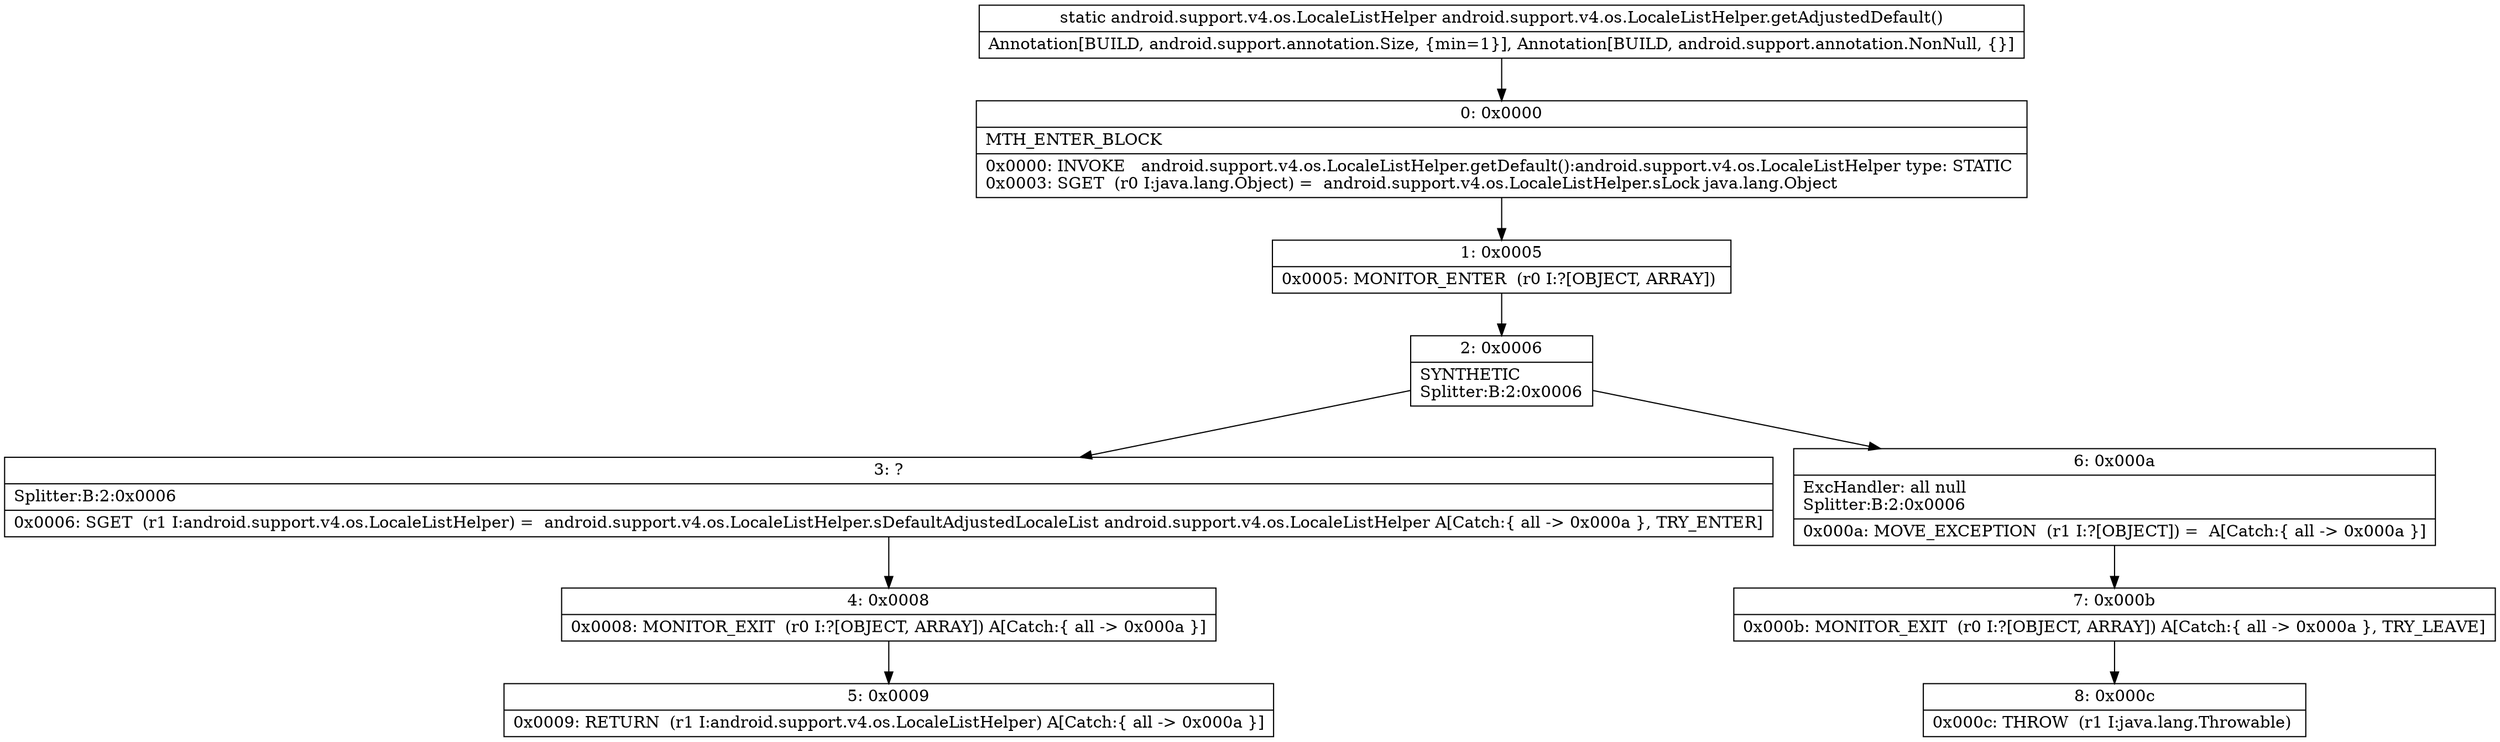 digraph "CFG forandroid.support.v4.os.LocaleListHelper.getAdjustedDefault()Landroid\/support\/v4\/os\/LocaleListHelper;" {
Node_0 [shape=record,label="{0\:\ 0x0000|MTH_ENTER_BLOCK\l|0x0000: INVOKE   android.support.v4.os.LocaleListHelper.getDefault():android.support.v4.os.LocaleListHelper type: STATIC \l0x0003: SGET  (r0 I:java.lang.Object) =  android.support.v4.os.LocaleListHelper.sLock java.lang.Object \l}"];
Node_1 [shape=record,label="{1\:\ 0x0005|0x0005: MONITOR_ENTER  (r0 I:?[OBJECT, ARRAY]) \l}"];
Node_2 [shape=record,label="{2\:\ 0x0006|SYNTHETIC\lSplitter:B:2:0x0006\l}"];
Node_3 [shape=record,label="{3\:\ ?|Splitter:B:2:0x0006\l|0x0006: SGET  (r1 I:android.support.v4.os.LocaleListHelper) =  android.support.v4.os.LocaleListHelper.sDefaultAdjustedLocaleList android.support.v4.os.LocaleListHelper A[Catch:\{ all \-\> 0x000a \}, TRY_ENTER]\l}"];
Node_4 [shape=record,label="{4\:\ 0x0008|0x0008: MONITOR_EXIT  (r0 I:?[OBJECT, ARRAY]) A[Catch:\{ all \-\> 0x000a \}]\l}"];
Node_5 [shape=record,label="{5\:\ 0x0009|0x0009: RETURN  (r1 I:android.support.v4.os.LocaleListHelper) A[Catch:\{ all \-\> 0x000a \}]\l}"];
Node_6 [shape=record,label="{6\:\ 0x000a|ExcHandler: all null\lSplitter:B:2:0x0006\l|0x000a: MOVE_EXCEPTION  (r1 I:?[OBJECT]) =  A[Catch:\{ all \-\> 0x000a \}]\l}"];
Node_7 [shape=record,label="{7\:\ 0x000b|0x000b: MONITOR_EXIT  (r0 I:?[OBJECT, ARRAY]) A[Catch:\{ all \-\> 0x000a \}, TRY_LEAVE]\l}"];
Node_8 [shape=record,label="{8\:\ 0x000c|0x000c: THROW  (r1 I:java.lang.Throwable) \l}"];
MethodNode[shape=record,label="{static android.support.v4.os.LocaleListHelper android.support.v4.os.LocaleListHelper.getAdjustedDefault()  | Annotation[BUILD, android.support.annotation.Size, \{min=1\}], Annotation[BUILD, android.support.annotation.NonNull, \{\}]\l}"];
MethodNode -> Node_0;
Node_0 -> Node_1;
Node_1 -> Node_2;
Node_2 -> Node_3;
Node_2 -> Node_6;
Node_3 -> Node_4;
Node_4 -> Node_5;
Node_6 -> Node_7;
Node_7 -> Node_8;
}

